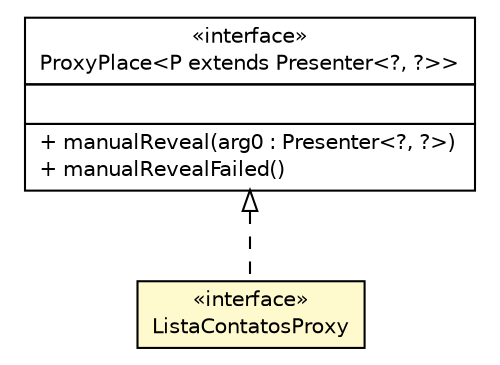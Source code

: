 #!/usr/local/bin/dot
#
# Class diagram 
# Generated by UMLGraph version 5.1 (http://www.umlgraph.org/)
#

digraph G {
	edge [fontname="Helvetica",fontsize=10,labelfontname="Helvetica",labelfontsize=10];
	node [fontname="Helvetica",fontsize=10,shape=plaintext];
	nodesep=0.25;
	ranksep=0.5;
	// br.net.meditec.client.telas.contato.ListaContatosPresenter.ListaContatosProxy
	c4790 [label=<<table title="br.net.meditec.client.telas.contato.ListaContatosPresenter.ListaContatosProxy" border="0" cellborder="1" cellspacing="0" cellpadding="2" port="p" bgcolor="lemonChiffon" href="./ListaContatosPresenter.ListaContatosProxy.html">
		<tr><td><table border="0" cellspacing="0" cellpadding="1">
<tr><td align="center" balign="center"> &#171;interface&#187; </td></tr>
<tr><td align="center" balign="center"> ListaContatosProxy </td></tr>
		</table></td></tr>
		</table>>, fontname="Helvetica", fontcolor="black", fontsize=10.0];
	//br.net.meditec.client.telas.contato.ListaContatosPresenter.ListaContatosProxy implements com.gwtplatform.mvp.client.proxy.ProxyPlace<P extends com.gwtplatform.mvp.client.Presenter<?, ?>>
	c4823:p -> c4790:p [dir=back,arrowtail=empty,style=dashed];
	// com.gwtplatform.mvp.client.proxy.ProxyPlace<P extends com.gwtplatform.mvp.client.Presenter<?, ?>>
	c4823 [label=<<table title="com.gwtplatform.mvp.client.proxy.ProxyPlace" border="0" cellborder="1" cellspacing="0" cellpadding="2" port="p" href="http://java.sun.com/j2se/1.4.2/docs/api/com/gwtplatform/mvp/client/proxy/ProxyPlace.html">
		<tr><td><table border="0" cellspacing="0" cellpadding="1">
<tr><td align="center" balign="center"> &#171;interface&#187; </td></tr>
<tr><td align="center" balign="center"> ProxyPlace&lt;P extends Presenter&lt;?, ?&gt;&gt; </td></tr>
		</table></td></tr>
		<tr><td><table border="0" cellspacing="0" cellpadding="1">
<tr><td align="left" balign="left">  </td></tr>
		</table></td></tr>
		<tr><td><table border="0" cellspacing="0" cellpadding="1">
<tr><td align="left" balign="left"> + manualReveal(arg0 : Presenter&lt;?, ?&gt;) </td></tr>
<tr><td align="left" balign="left"> + manualRevealFailed() </td></tr>
		</table></td></tr>
		</table>>, fontname="Helvetica", fontcolor="black", fontsize=10.0];
}

